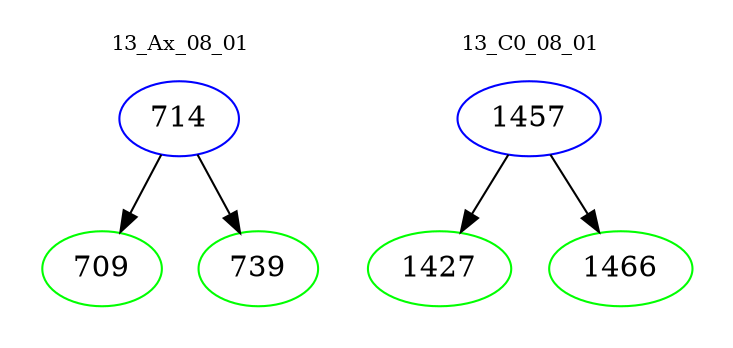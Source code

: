 digraph{
subgraph cluster_0 {
color = white
label = "13_Ax_08_01";
fontsize=10;
T0_714 [label="714", color="blue"]
T0_714 -> T0_709 [color="black"]
T0_709 [label="709", color="green"]
T0_714 -> T0_739 [color="black"]
T0_739 [label="739", color="green"]
}
subgraph cluster_1 {
color = white
label = "13_C0_08_01";
fontsize=10;
T1_1457 [label="1457", color="blue"]
T1_1457 -> T1_1427 [color="black"]
T1_1427 [label="1427", color="green"]
T1_1457 -> T1_1466 [color="black"]
T1_1466 [label="1466", color="green"]
}
}

